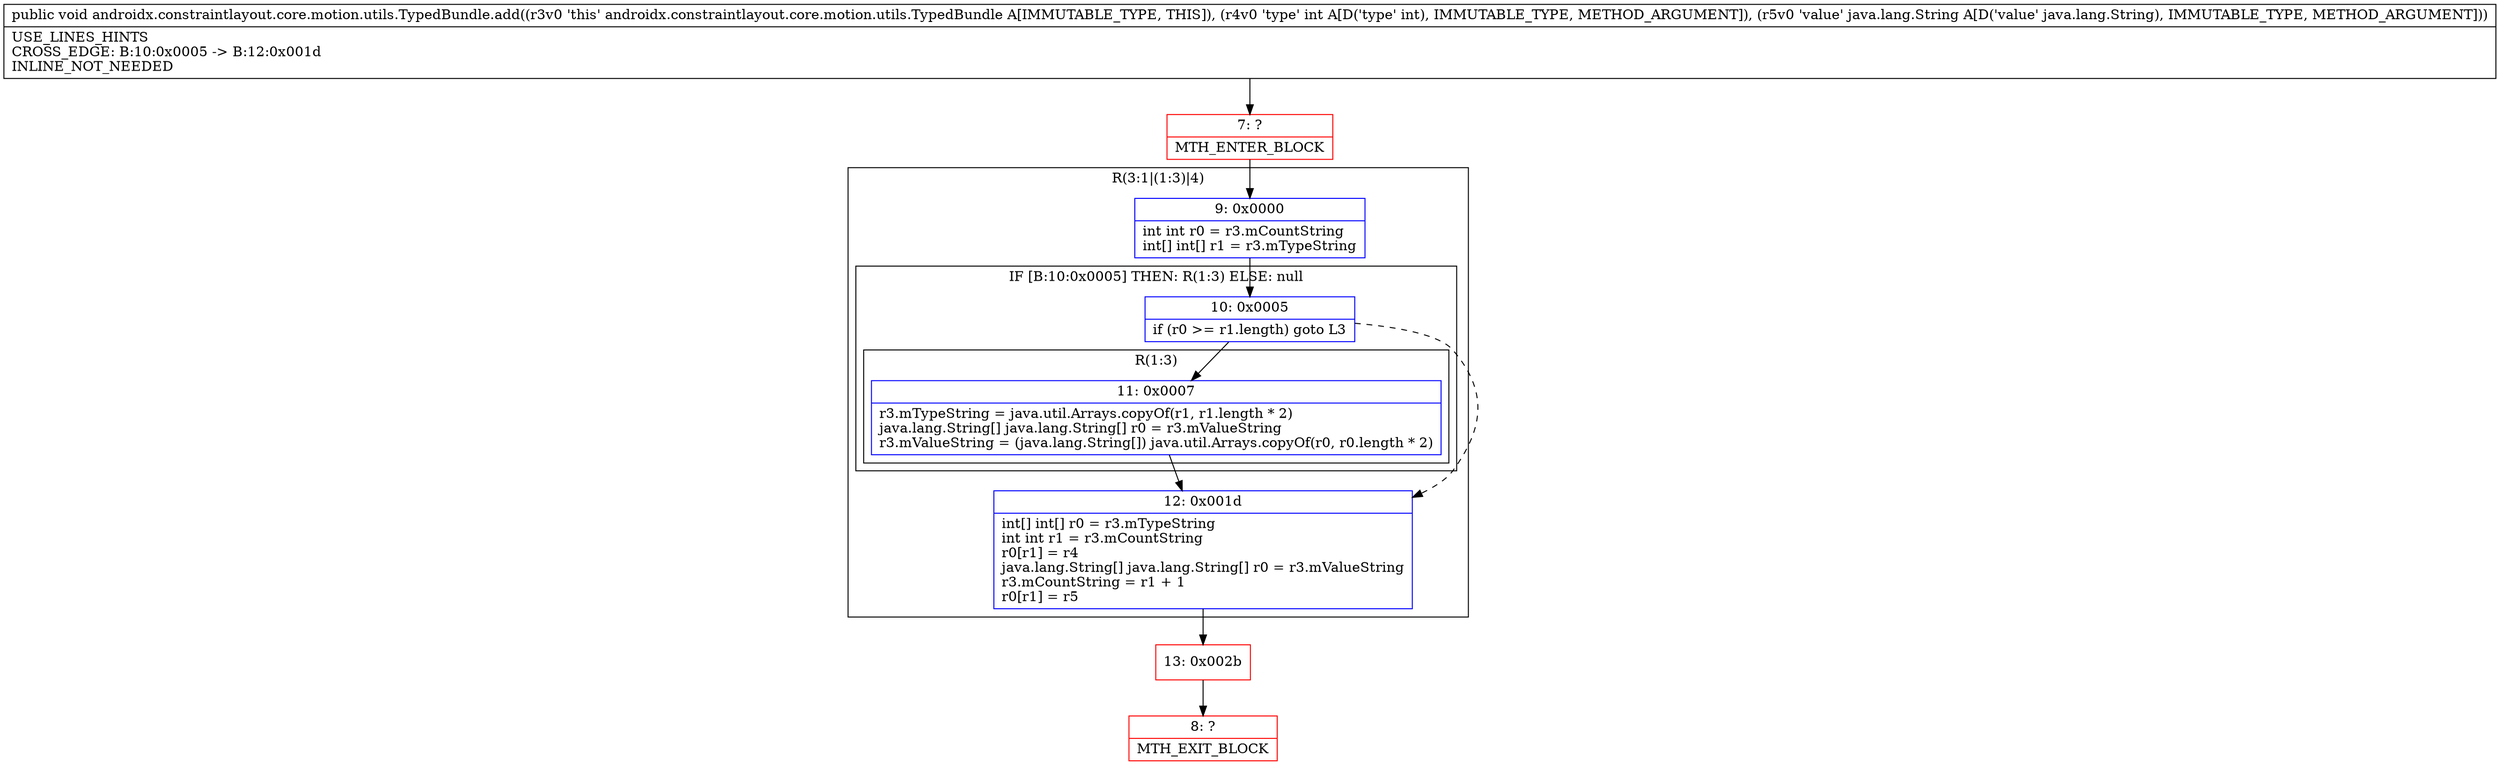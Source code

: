 digraph "CFG forandroidx.constraintlayout.core.motion.utils.TypedBundle.add(ILjava\/lang\/String;)V" {
subgraph cluster_Region_1324588352 {
label = "R(3:1|(1:3)|4)";
node [shape=record,color=blue];
Node_9 [shape=record,label="{9\:\ 0x0000|int int r0 = r3.mCountString\lint[] int[] r1 = r3.mTypeString\l}"];
subgraph cluster_IfRegion_620195537 {
label = "IF [B:10:0x0005] THEN: R(1:3) ELSE: null";
node [shape=record,color=blue];
Node_10 [shape=record,label="{10\:\ 0x0005|if (r0 \>= r1.length) goto L3\l}"];
subgraph cluster_Region_2020524111 {
label = "R(1:3)";
node [shape=record,color=blue];
Node_11 [shape=record,label="{11\:\ 0x0007|r3.mTypeString = java.util.Arrays.copyOf(r1, r1.length * 2)\ljava.lang.String[] java.lang.String[] r0 = r3.mValueString\lr3.mValueString = (java.lang.String[]) java.util.Arrays.copyOf(r0, r0.length * 2)\l}"];
}
}
Node_12 [shape=record,label="{12\:\ 0x001d|int[] int[] r0 = r3.mTypeString\lint int r1 = r3.mCountString\lr0[r1] = r4\ljava.lang.String[] java.lang.String[] r0 = r3.mValueString\lr3.mCountString = r1 + 1\lr0[r1] = r5\l}"];
}
Node_7 [shape=record,color=red,label="{7\:\ ?|MTH_ENTER_BLOCK\l}"];
Node_13 [shape=record,color=red,label="{13\:\ 0x002b}"];
Node_8 [shape=record,color=red,label="{8\:\ ?|MTH_EXIT_BLOCK\l}"];
MethodNode[shape=record,label="{public void androidx.constraintlayout.core.motion.utils.TypedBundle.add((r3v0 'this' androidx.constraintlayout.core.motion.utils.TypedBundle A[IMMUTABLE_TYPE, THIS]), (r4v0 'type' int A[D('type' int), IMMUTABLE_TYPE, METHOD_ARGUMENT]), (r5v0 'value' java.lang.String A[D('value' java.lang.String), IMMUTABLE_TYPE, METHOD_ARGUMENT]))  | USE_LINES_HINTS\lCROSS_EDGE: B:10:0x0005 \-\> B:12:0x001d\lINLINE_NOT_NEEDED\l}"];
MethodNode -> Node_7;Node_9 -> Node_10;
Node_10 -> Node_11;
Node_10 -> Node_12[style=dashed];
Node_11 -> Node_12;
Node_12 -> Node_13;
Node_7 -> Node_9;
Node_13 -> Node_8;
}

